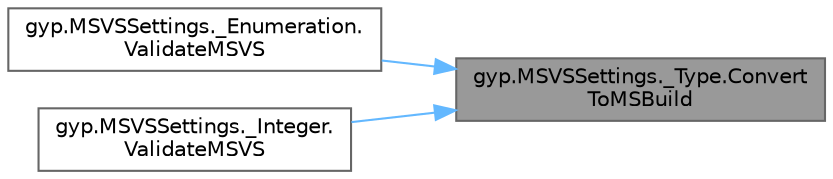 digraph "gyp.MSVSSettings._Type.ConvertToMSBuild"
{
 // LATEX_PDF_SIZE
  bgcolor="transparent";
  edge [fontname=Helvetica,fontsize=10,labelfontname=Helvetica,labelfontsize=10];
  node [fontname=Helvetica,fontsize=10,shape=box,height=0.2,width=0.4];
  rankdir="RL";
  Node1 [id="Node000001",label="gyp.MSVSSettings._Type.Convert\lToMSBuild",height=0.2,width=0.4,color="gray40", fillcolor="grey60", style="filled", fontcolor="black",tooltip=" "];
  Node1 -> Node2 [id="edge1_Node000001_Node000002",dir="back",color="steelblue1",style="solid",tooltip=" "];
  Node2 [id="Node000002",label="gyp.MSVSSettings._Enumeration.\lValidateMSVS",height=0.2,width=0.4,color="grey40", fillcolor="white", style="filled",URL="$classgyp_1_1_m_s_v_s_settings_1_1___enumeration.html#a3090ec7871ddf48cd2fd125d6a3c637a",tooltip=" "];
  Node1 -> Node3 [id="edge2_Node000001_Node000003",dir="back",color="steelblue1",style="solid",tooltip=" "];
  Node3 [id="Node000003",label="gyp.MSVSSettings._Integer.\lValidateMSVS",height=0.2,width=0.4,color="grey40", fillcolor="white", style="filled",URL="$classgyp_1_1_m_s_v_s_settings_1_1___integer.html#acdfd1ea2f92137688cbf57e74ff10956",tooltip=" "];
}
